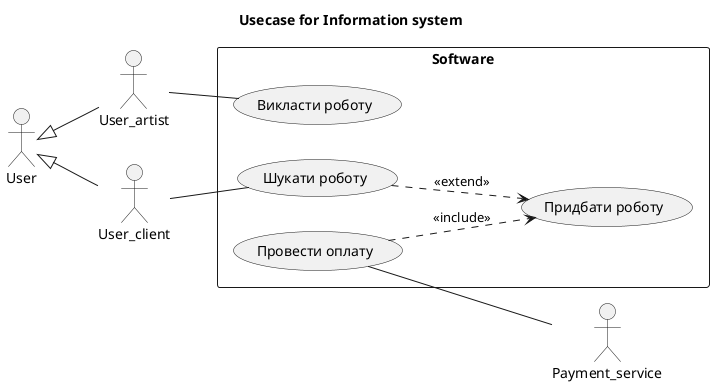 @startuml 
title Usecase for Information system
left to right direction
skinparam packageStyle rect
actor User
actor User_artist
actor User_client
actor Payment_service
rectangle Software {
  	User_artist -- (Викласти роботу)
  	User_client -- (Шукати роботу)
	User <|-- User_artist
	User <|-- User_client
  
 	(Шукати роботу) ..> (Придбати роботу) : <<extend>>
 	(Провести оплату) ..> (Придбати роботу) : <<include>>

 	(Провести оплату) -- Payment_service
}